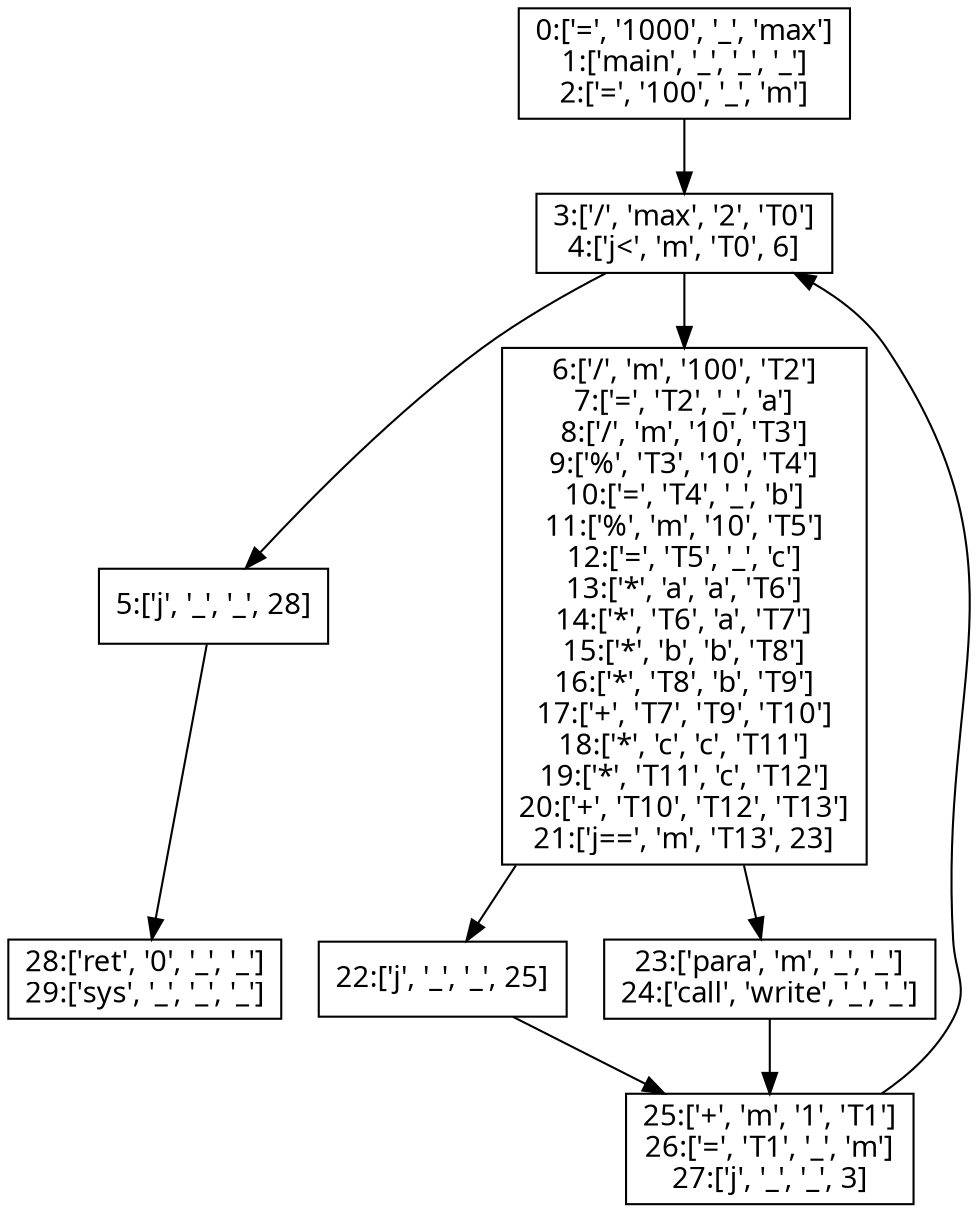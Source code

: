 // Basic_Block
digraph "./Basic_Block/basic_block" {
	0 [label="0:['=', '1000', '_', 'max']
1:['main', '_', '_', '_']
2:['=', '100', '_', 'm']
" fontname=SimHei shape=rectangle]
	1 [label="3:['/', 'max', '2', 'T0']
4:['j<', 'm', 'T0', 6]
" fontname=SimHei shape=rectangle]
	2 [label="5:['j', '_', '_', 28]
" fontname=SimHei shape=rectangle]
	3 [label="6:['/', 'm', '100', 'T2']
7:['=', 'T2', '_', 'a']
8:['/', 'm', '10', 'T3']
9:['%', 'T3', '10', 'T4']
10:['=', 'T4', '_', 'b']
11:['%', 'm', '10', 'T5']
12:['=', 'T5', '_', 'c']
13:['*', 'a', 'a', 'T6']
14:['*', 'T6', 'a', 'T7']
15:['*', 'b', 'b', 'T8']
16:['*', 'T8', 'b', 'T9']
17:['+', 'T7', 'T9', 'T10']
18:['*', 'c', 'c', 'T11']
19:['*', 'T11', 'c', 'T12']
20:['+', 'T10', 'T12', 'T13']
21:['j==', 'm', 'T13', 23]
" fontname=SimHei shape=rectangle]
	4 [label="22:['j', '_', '_', 25]
" fontname=SimHei shape=rectangle]
	5 [label="23:['para', 'm', '_', '_']
24:['call', 'write', '_', '_']
" fontname=SimHei shape=rectangle]
	6 [label="25:['+', 'm', '1', 'T1']
26:['=', 'T1', '_', 'm']
27:['j', '_', '_', 3]
" fontname=SimHei shape=rectangle]
	7 [label="28:['ret', '0', '_', '_']
29:['sys', '_', '_', '_']
" fontname=SimHei shape=rectangle]
	0 -> 1
	1 -> 3
	1 -> 2
	2 -> 7
	3 -> 5
	3 -> 4
	4 -> 6
	5 -> 6
	6 -> 1
}

